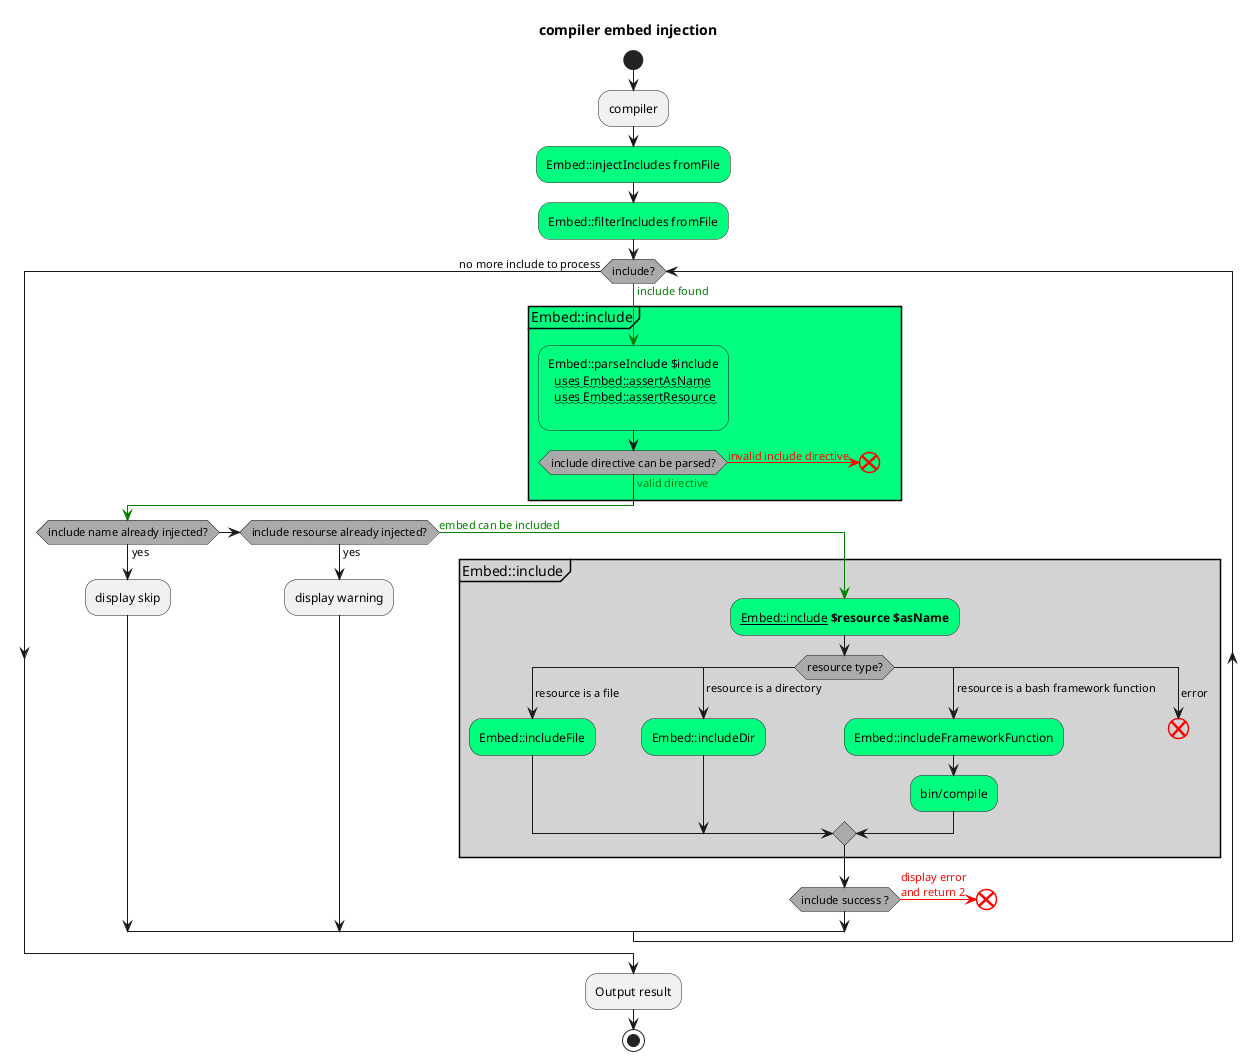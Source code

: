 @startuml
title compiler embed injection
skinparam {
  ' https://github.com/plantuml/plantuml/blob/49115dfc7d4156961e5b49a81c09b474daa79823/src/net/sourceforge/plantuml/style/FromSkinparamToStyle.java#L145
  activityDiamondBackgroundColor #AAAAAA
  activityEndColor #red
}
start

:compiler;

#SpringGreen:Embed::injectIncludes fromFile;

#SpringGreen:Embed::filterIncludes fromFile;
while (include?) is (<color:green>include found)
  -[#green]->
  partition Embed::include #SpringGreen {
    #SpringGreen:Embed::parseInclude $include
      ~~uses Embed::assertAsName~~
      ~~uses Embed::assertResource~~
    ;
    if (include directive can be parsed?) is (<color:green>valid directive) then
      -[#green]->
    else (<color:red>invalid include directive)
      -[#red]->
      end
    endif
    -[#green]->
  }

  if (include name already injected?) then (yes)
    :display skip;
  elseif (include resourse already injected?) then (yes)
    :display warning;
  else (<color:green>embed can be included)
    -[#green]->
    partition Embed::include #LightGray {
      #SpringGreen:__Embed::include__ **$resource** **$asName**;
      switch (resource type?)
      case ( resource is a file )
        #SpringGreen:Embed::includeFile;
      case ( resource is a directory )
        #SpringGreen:Embed::includeDir;
      case ( resource is a bash framework function )
        #SpringGreen:Embed::includeFrameworkFunction;
        #SpringGreen:bin/compile;
      case ( error )
        -[#red]->
        end
      endswitch
    }
    if (include success ?) then
      -[#green]->
    else
      -[#red]-> <color:red>display error\n<color:red>and return 2;
      end
    endif
    -[#green]->
  endif

endwhile (no more include to process)

:Output result;

stop
@enduml
